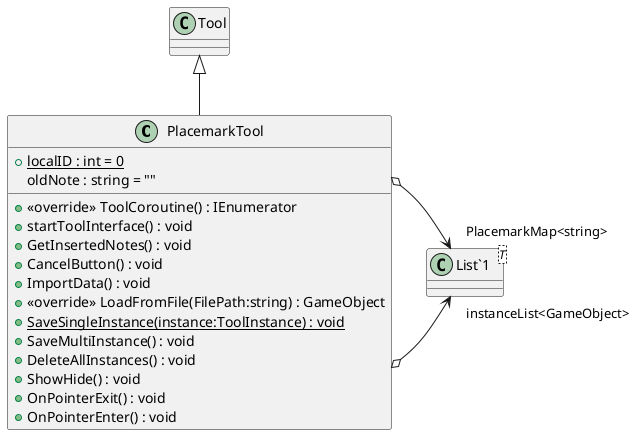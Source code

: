 @startuml
class PlacemarkTool {
    + {static} localID : int = 0
    oldNote : string = ""
    + <<override>> ToolCoroutine() : IEnumerator
    + startToolInterface() : void
    + GetInsertedNotes() : void
    + CancelButton() : void
    + ImportData() : void
    + <<override>> LoadFromFile(FilePath:string) : GameObject
    + {static} SaveSingleInstance(instance:ToolInstance) : void
    + SaveMultiInstance() : void
    + DeleteAllInstances() : void
    + ShowHide() : void
    + OnPointerExit() : void
    + OnPointerEnter() : void
}
class "List`1"<T> {
}
Tool <|-- PlacemarkTool
PlacemarkTool o-> "instanceList<GameObject>" "List`1"
PlacemarkTool o-> "PlacemarkMap<string>" "List`1"
@enduml
